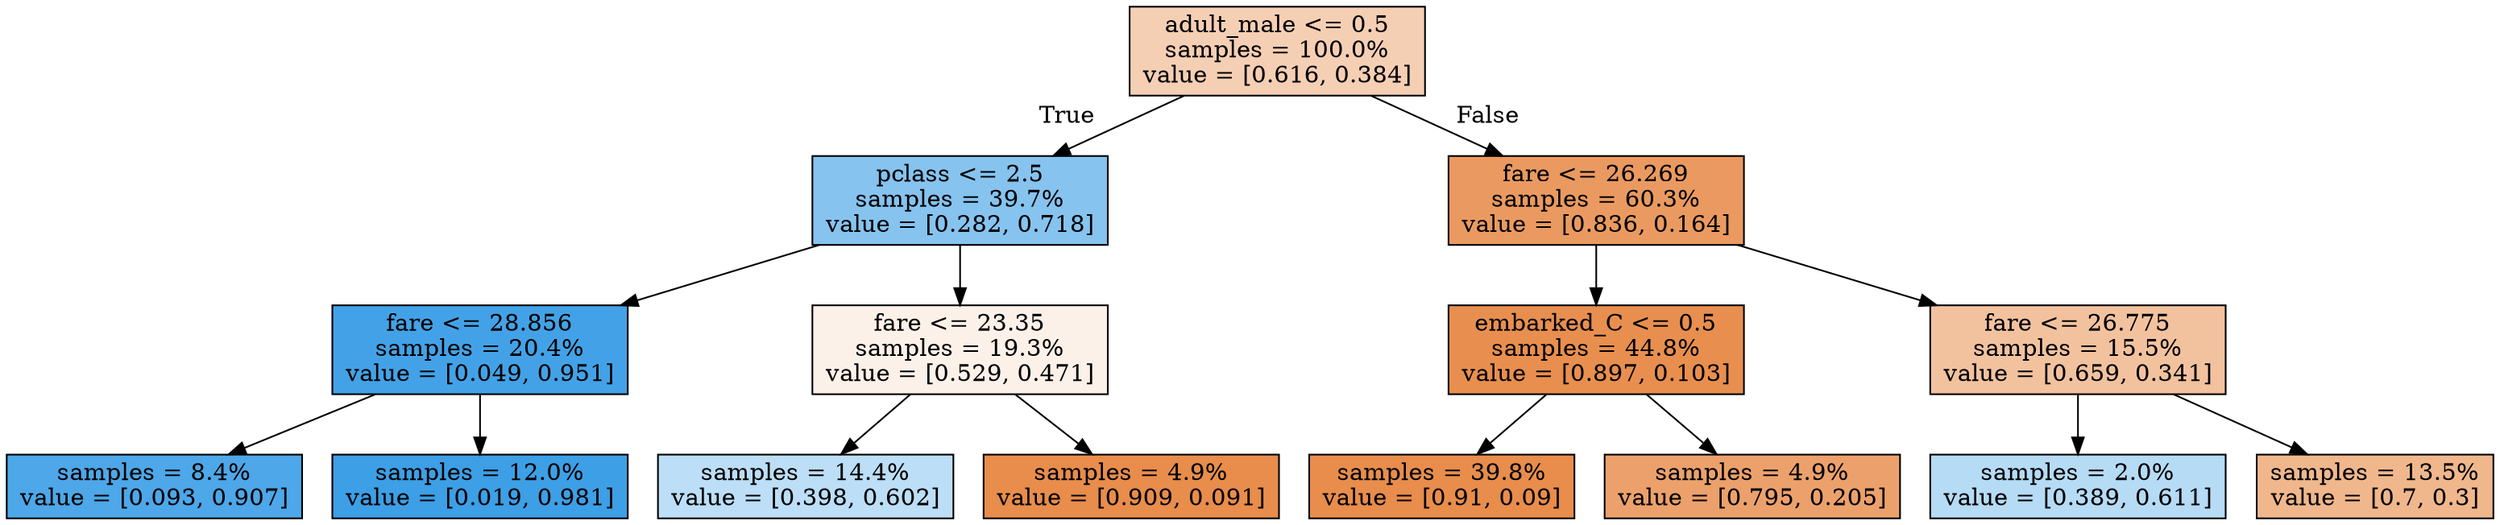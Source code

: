 digraph Tree {
node [shape=box, style="filled", color="black"] ;
0 [label="adult_male <= 0.5\nsamples = 100.0%\nvalue = [0.616, 0.384]", fillcolor="#e5813960"] ;
1 [label="pclass <= 2.5\nsamples = 39.7%\nvalue = [0.282, 0.718]", fillcolor="#399de59b"] ;
0 -> 1 [labeldistance=2.5, labelangle=45, headlabel="True"] ;
2 [label="fare <= 28.856\nsamples = 20.4%\nvalue = [0.049, 0.951]", fillcolor="#399de5f2"] ;
1 -> 2 ;
3 [label="samples = 8.4%\nvalue = [0.093, 0.907]", fillcolor="#399de5e5"] ;
2 -> 3 ;
4 [label="samples = 12.0%\nvalue = [0.019, 0.981]", fillcolor="#399de5fa"] ;
2 -> 4 ;
5 [label="fare <= 23.35\nsamples = 19.3%\nvalue = [0.529, 0.471]", fillcolor="#e581391c"] ;
1 -> 5 ;
6 [label="samples = 14.4%\nvalue = [0.398, 0.602]", fillcolor="#399de556"] ;
5 -> 6 ;
7 [label="samples = 4.9%\nvalue = [0.909, 0.091]", fillcolor="#e58139e6"] ;
5 -> 7 ;
8 [label="fare <= 26.269\nsamples = 60.3%\nvalue = [0.836, 0.164]", fillcolor="#e58139cd"] ;
0 -> 8 [labeldistance=2.5, labelangle=-45, headlabel="False"] ;
9 [label="embarked_C <= 0.5\nsamples = 44.8%\nvalue = [0.897, 0.103]", fillcolor="#e58139e2"] ;
8 -> 9 ;
10 [label="samples = 39.8%\nvalue = [0.91, 0.09]", fillcolor="#e58139e6"] ;
9 -> 10 ;
11 [label="samples = 4.9%\nvalue = [0.795, 0.205]", fillcolor="#e58139bd"] ;
9 -> 11 ;
12 [label="fare <= 26.775\nsamples = 15.5%\nvalue = [0.659, 0.341]", fillcolor="#e581397b"] ;
8 -> 12 ;
13 [label="samples = 2.0%\nvalue = [0.389, 0.611]", fillcolor="#399de55d"] ;
12 -> 13 ;
14 [label="samples = 13.5%\nvalue = [0.7, 0.3]", fillcolor="#e5813992"] ;
12 -> 14 ;
}